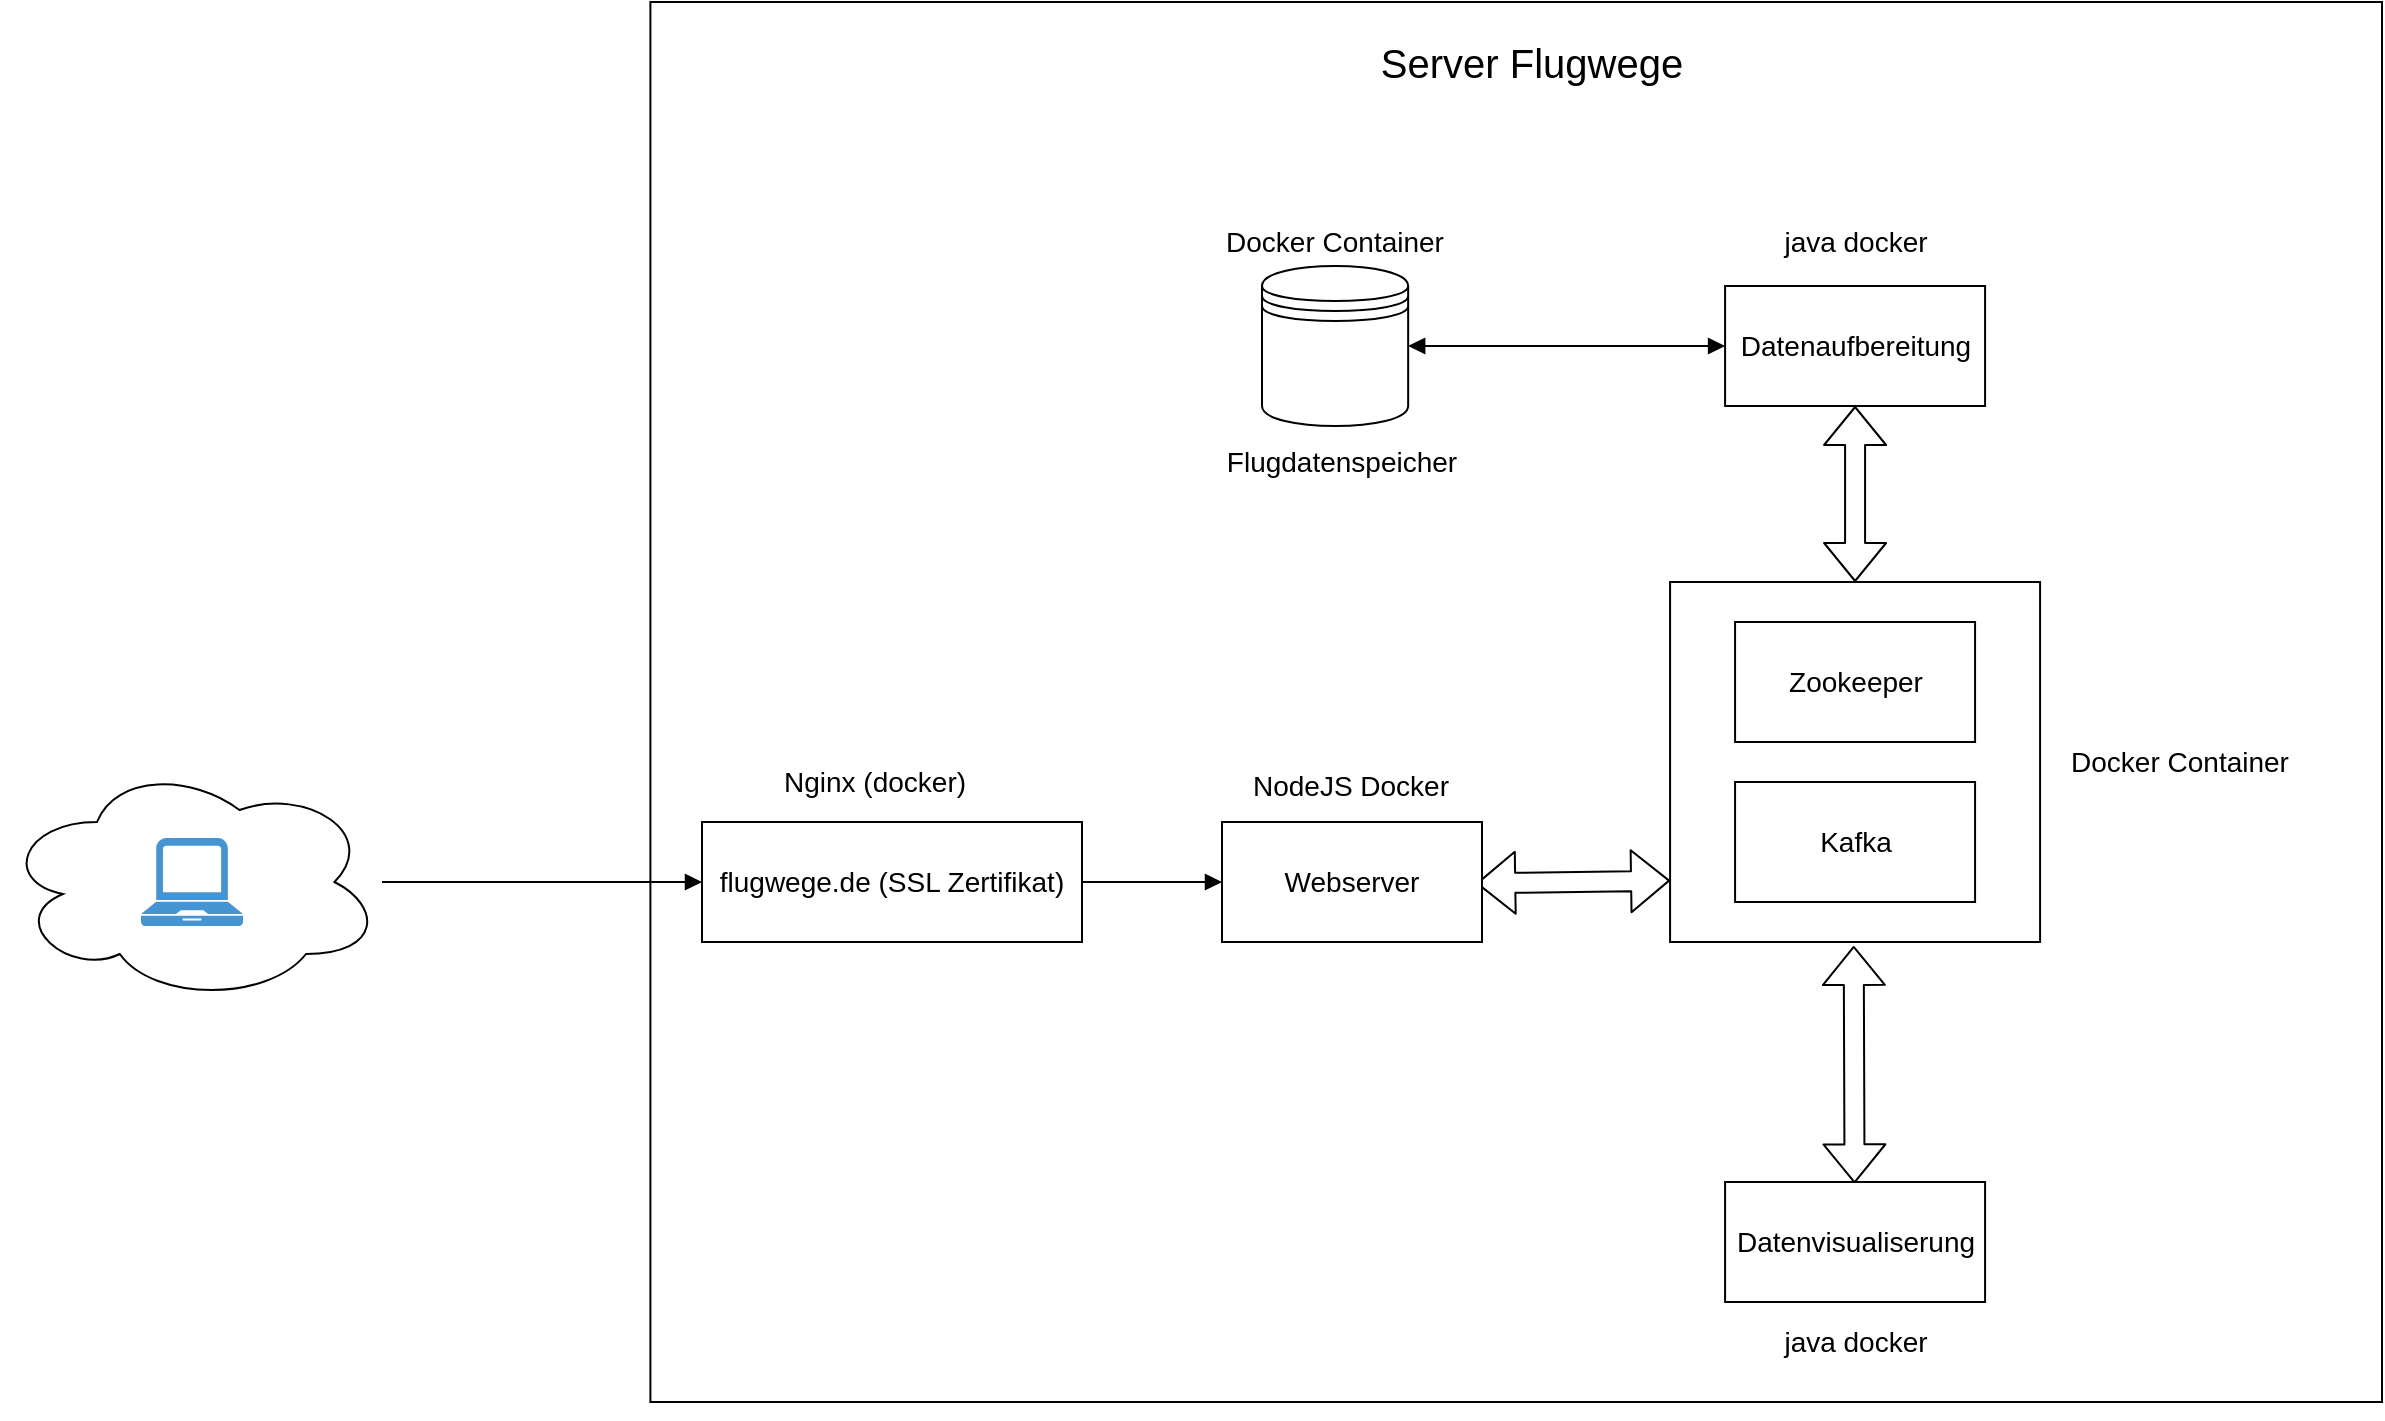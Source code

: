 <mxfile version="13.6.2" type="github"><diagram id="04vfQeEAYm-4bYGqKsQd" name="Page-1"><mxGraphModel dx="2646" dy="1642" grid="1" gridSize="10" guides="1" tooltips="1" connect="1" arrows="1" fold="1" page="1" pageScale="1" pageWidth="850" pageHeight="1100" math="0" shadow="0"><root><mxCell id="0"/><mxCell id="1" parent="0"/><mxCell id="NMsJWwLvfqmO8-9Tvooc-24" value="" style="ellipse;shape=cloud;whiteSpace=wrap;html=1;fontSize=14;" vertex="1" parent="1"><mxGeometry x="-950" y="230" width="190" height="120" as="geometry"/></mxCell><mxCell id="NMsJWwLvfqmO8-9Tvooc-22" value="" style="rounded=0;whiteSpace=wrap;html=1;fontSize=14;" vertex="1" parent="1"><mxGeometry x="-625.8" y="-150" width="865.8" height="700" as="geometry"/></mxCell><mxCell id="cKtmVZtTV7N5-hYRqGAx-53" style="edgeStyle=none;rounded=0;orthogonalLoop=1;jettySize=auto;html=1;exitX=1;exitY=0.5;exitDx=0;exitDy=0;startArrow=block;startFill=1;endArrow=none;endFill=0;strokeColor=#000000;fontSize=14;" parent="1" edge="1"><mxGeometry relative="1" as="geometry"><mxPoint x="-263.46" y="550" as="sourcePoint"/><mxPoint x="-263.46" y="550" as="targetPoint"/></mxGeometry></mxCell><mxCell id="cKtmVZtTV7N5-hYRqGAx-56" value="" style="shape=flexArrow;endArrow=classic;startArrow=classic;html=1;strokeColor=#000000;fontSize=14;" parent="1" edge="1"><mxGeometry width="50" height="50" relative="1" as="geometry"><mxPoint x="-212.88" y="290.7" as="sourcePoint"/><mxPoint x="-115.96" y="289.3" as="targetPoint"/></mxGeometry></mxCell><mxCell id="cKtmVZtTV7N5-hYRqGAx-59" value="" style="shape=flexArrow;endArrow=classic;startArrow=classic;html=1;strokeColor=#000000;fontSize=14;entryX=1.033;entryY=0.566;entryDx=0;entryDy=0;entryPerimeter=0;" parent="1" edge="1"><mxGeometry width="50" height="50" relative="1" as="geometry"><mxPoint x="-23.715" y="440.682" as="sourcePoint"/><mxPoint x="-24.14" y="321.98" as="targetPoint"/></mxGeometry></mxCell><mxCell id="cKtmVZtTV7N5-hYRqGAx-66" style="edgeStyle=none;rounded=0;orthogonalLoop=1;jettySize=auto;html=1;startArrow=block;startFill=1;endArrow=block;endFill=1;strokeColor=#000000;fontSize=14;entryX=0;entryY=0.5;entryDx=0;entryDy=0;" parent="1" source="cKtmVZtTV7N5-hYRqGAx-61" target="NMsJWwLvfqmO8-9Tvooc-6" edge="1"><mxGeometry relative="1" as="geometry"><mxPoint x="-70" y="32" as="targetPoint"/></mxGeometry></mxCell><mxCell id="cKtmVZtTV7N5-hYRqGAx-61" value="" style="shape=datastore;whiteSpace=wrap;html=1;sketch=0;fontSize=14;" parent="1" vertex="1"><mxGeometry x="-320" y="-18" width="73.08" height="80" as="geometry"/></mxCell><mxCell id="cKtmVZtTV7N5-hYRqGAx-64" value="Flugdatenspeicher" style="text;html=1;strokeColor=none;fillColor=none;align=center;verticalAlign=middle;whiteSpace=wrap;rounded=0;sketch=0;fontSize=14;" parent="1" vertex="1"><mxGeometry x="-300.0" y="70" width="40" height="20" as="geometry"/></mxCell><mxCell id="cKtmVZtTV7N5-hYRqGAx-19" style="edgeStyle=none;rounded=0;orthogonalLoop=1;jettySize=auto;html=1;startArrow=none;startFill=0;endArrow=block;endFill=1;strokeColor=#000000;entryX=0;entryY=0.5;entryDx=0;entryDy=0;" parent="1" source="NMsJWwLvfqmO8-9Tvooc-20" target="NMsJWwLvfqmO8-9Tvooc-18" edge="1"><mxGeometry relative="1" as="geometry"><mxPoint x="-350" y="292" as="targetPoint"/></mxGeometry></mxCell><mxCell id="cKtmVZtTV7N5-hYRqGAx-5" value="" style="pointerEvents=1;shadow=0;dashed=0;html=1;strokeColor=none;fillColor=#4495D1;labelPosition=center;verticalLabelPosition=bottom;verticalAlign=top;align=center;outlineConnect=0;shape=mxgraph.veeam.laptop;" parent="1" vertex="1"><mxGeometry x="-880.5" y="268" width="51" height="44" as="geometry"/></mxCell><mxCell id="cKtmVZtTV7N5-hYRqGAx-21" style="edgeStyle=none;rounded=0;orthogonalLoop=1;jettySize=auto;html=1;exitX=0.75;exitY=1;exitDx=0;exitDy=0;startArrow=none;startFill=0;endArrow=block;endFill=1;strokeColor=#000000;" parent="1" edge="1"><mxGeometry relative="1" as="geometry"><mxPoint x="-391.69" y="252.881" as="sourcePoint"/><mxPoint x="-391.69" y="252.881" as="targetPoint"/></mxGeometry></mxCell><mxCell id="NMsJWwLvfqmO8-9Tvooc-4" value="&lt;font style=&quot;font-size: 20px&quot;&gt;Server Flugwege&lt;/font&gt;" style="text;html=1;strokeColor=none;fillColor=none;align=center;verticalAlign=middle;whiteSpace=wrap;rounded=0;" vertex="1" parent="1"><mxGeometry x="-300" y="-130" width="230" height="20" as="geometry"/></mxCell><mxCell id="NMsJWwLvfqmO8-9Tvooc-5" style="edgeStyle=orthogonalEdgeStyle;rounded=0;orthogonalLoop=1;jettySize=auto;html=1;exitX=0.5;exitY=1;exitDx=0;exitDy=0;" edge="1" parent="1" source="NMsJWwLvfqmO8-9Tvooc-4" target="NMsJWwLvfqmO8-9Tvooc-4"><mxGeometry relative="1" as="geometry"/></mxCell><mxCell id="NMsJWwLvfqmO8-9Tvooc-6" value="&lt;font style=&quot;font-size: 14px&quot;&gt;Datenaufbereitung&lt;/font&gt;" style="rounded=0;whiteSpace=wrap;html=1;" vertex="1" parent="1"><mxGeometry x="-88.46" y="-8" width="130" height="60" as="geometry"/></mxCell><mxCell id="NMsJWwLvfqmO8-9Tvooc-7" value="java docker" style="text;html=1;strokeColor=none;fillColor=none;align=center;verticalAlign=middle;whiteSpace=wrap;rounded=0;fontSize=14;" vertex="1" parent="1"><mxGeometry x="-63.46" y="-40" width="80" height="20" as="geometry"/></mxCell><mxCell id="NMsJWwLvfqmO8-9Tvooc-8" value="&lt;span style=&quot;font-size: 14px&quot;&gt;Datenvisualiserung&lt;/span&gt;" style="rounded=0;whiteSpace=wrap;html=1;" vertex="1" parent="1"><mxGeometry x="-88.46" y="440" width="130" height="60" as="geometry"/></mxCell><mxCell id="NMsJWwLvfqmO8-9Tvooc-9" value="java docker" style="text;html=1;strokeColor=none;fillColor=none;align=center;verticalAlign=middle;whiteSpace=wrap;rounded=0;fontSize=14;" vertex="1" parent="1"><mxGeometry x="-63.46" y="510" width="80" height="20" as="geometry"/></mxCell><mxCell id="NMsJWwLvfqmO8-9Tvooc-10" value="Docker Container" style="text;html=1;strokeColor=none;fillColor=none;align=center;verticalAlign=middle;whiteSpace=wrap;rounded=0;fontSize=14;" vertex="1" parent="1"><mxGeometry x="-345.19" y="-40" width="123.46" height="20" as="geometry"/></mxCell><mxCell id="NMsJWwLvfqmO8-9Tvooc-11" value="" style="rounded=0;whiteSpace=wrap;html=1;fontSize=14;" vertex="1" parent="1"><mxGeometry x="-115.96" y="140" width="185" height="180" as="geometry"/></mxCell><mxCell id="NMsJWwLvfqmO8-9Tvooc-12" value="Zookeeper" style="rounded=0;whiteSpace=wrap;html=1;fontSize=14;" vertex="1" parent="1"><mxGeometry x="-83.46" y="160" width="120" height="60" as="geometry"/></mxCell><mxCell id="NMsJWwLvfqmO8-9Tvooc-13" value="Kafka" style="rounded=0;whiteSpace=wrap;html=1;fontSize=14;" vertex="1" parent="1"><mxGeometry x="-83.46" y="240" width="120" height="60" as="geometry"/></mxCell><mxCell id="NMsJWwLvfqmO8-9Tvooc-14" value="Docker Container" style="text;html=1;strokeColor=none;fillColor=none;align=center;verticalAlign=middle;whiteSpace=wrap;rounded=0;fontSize=14;" vertex="1" parent="1"><mxGeometry x="80" y="220" width="118.46" height="20" as="geometry"/></mxCell><mxCell id="NMsJWwLvfqmO8-9Tvooc-17" value="" style="shape=flexArrow;endArrow=classic;startArrow=classic;html=1;fontSize=14;exitX=0.5;exitY=0;exitDx=0;exitDy=0;entryX=0.5;entryY=1;entryDx=0;entryDy=0;" edge="1" parent="1" source="NMsJWwLvfqmO8-9Tvooc-11" target="NMsJWwLvfqmO8-9Tvooc-6"><mxGeometry width="50" height="50" relative="1" as="geometry"><mxPoint x="-180" y="-10" as="sourcePoint"/><mxPoint x="-130" y="-60" as="targetPoint"/></mxGeometry></mxCell><mxCell id="NMsJWwLvfqmO8-9Tvooc-18" value="&lt;font style=&quot;font-size: 14px&quot;&gt;Webserver&lt;/font&gt;" style="rounded=0;whiteSpace=wrap;html=1;" vertex="1" parent="1"><mxGeometry x="-340.0" y="260" width="130" height="60" as="geometry"/></mxCell><mxCell id="NMsJWwLvfqmO8-9Tvooc-19" value="NodeJS Docker" style="text;html=1;strokeColor=none;fillColor=none;align=center;verticalAlign=middle;whiteSpace=wrap;rounded=0;fontSize=14;" vertex="1" parent="1"><mxGeometry x="-361.73" y="232" width="173.46" height="20" as="geometry"/></mxCell><mxCell id="NMsJWwLvfqmO8-9Tvooc-20" value="&lt;span style=&quot;font-size: 14px&quot;&gt;flugwege.de (SSL Zertifikat)&lt;/span&gt;" style="rounded=0;whiteSpace=wrap;html=1;" vertex="1" parent="1"><mxGeometry x="-600" y="260" width="190" height="60" as="geometry"/></mxCell><mxCell id="NMsJWwLvfqmO8-9Tvooc-23" value="Nginx (docker)" style="text;html=1;strokeColor=none;fillColor=none;align=center;verticalAlign=middle;whiteSpace=wrap;rounded=0;fontSize=14;" vertex="1" parent="1"><mxGeometry x="-574.8" y="230" width="123.46" height="20" as="geometry"/></mxCell><mxCell id="NMsJWwLvfqmO8-9Tvooc-27" style="edgeStyle=orthogonalEdgeStyle;rounded=0;orthogonalLoop=1;jettySize=auto;html=1;endArrow=block;endFill=1;fontSize=14;" edge="1" parent="1" source="NMsJWwLvfqmO8-9Tvooc-24" target="NMsJWwLvfqmO8-9Tvooc-20"><mxGeometry relative="1" as="geometry"/></mxCell></root></mxGraphModel></diagram></mxfile>